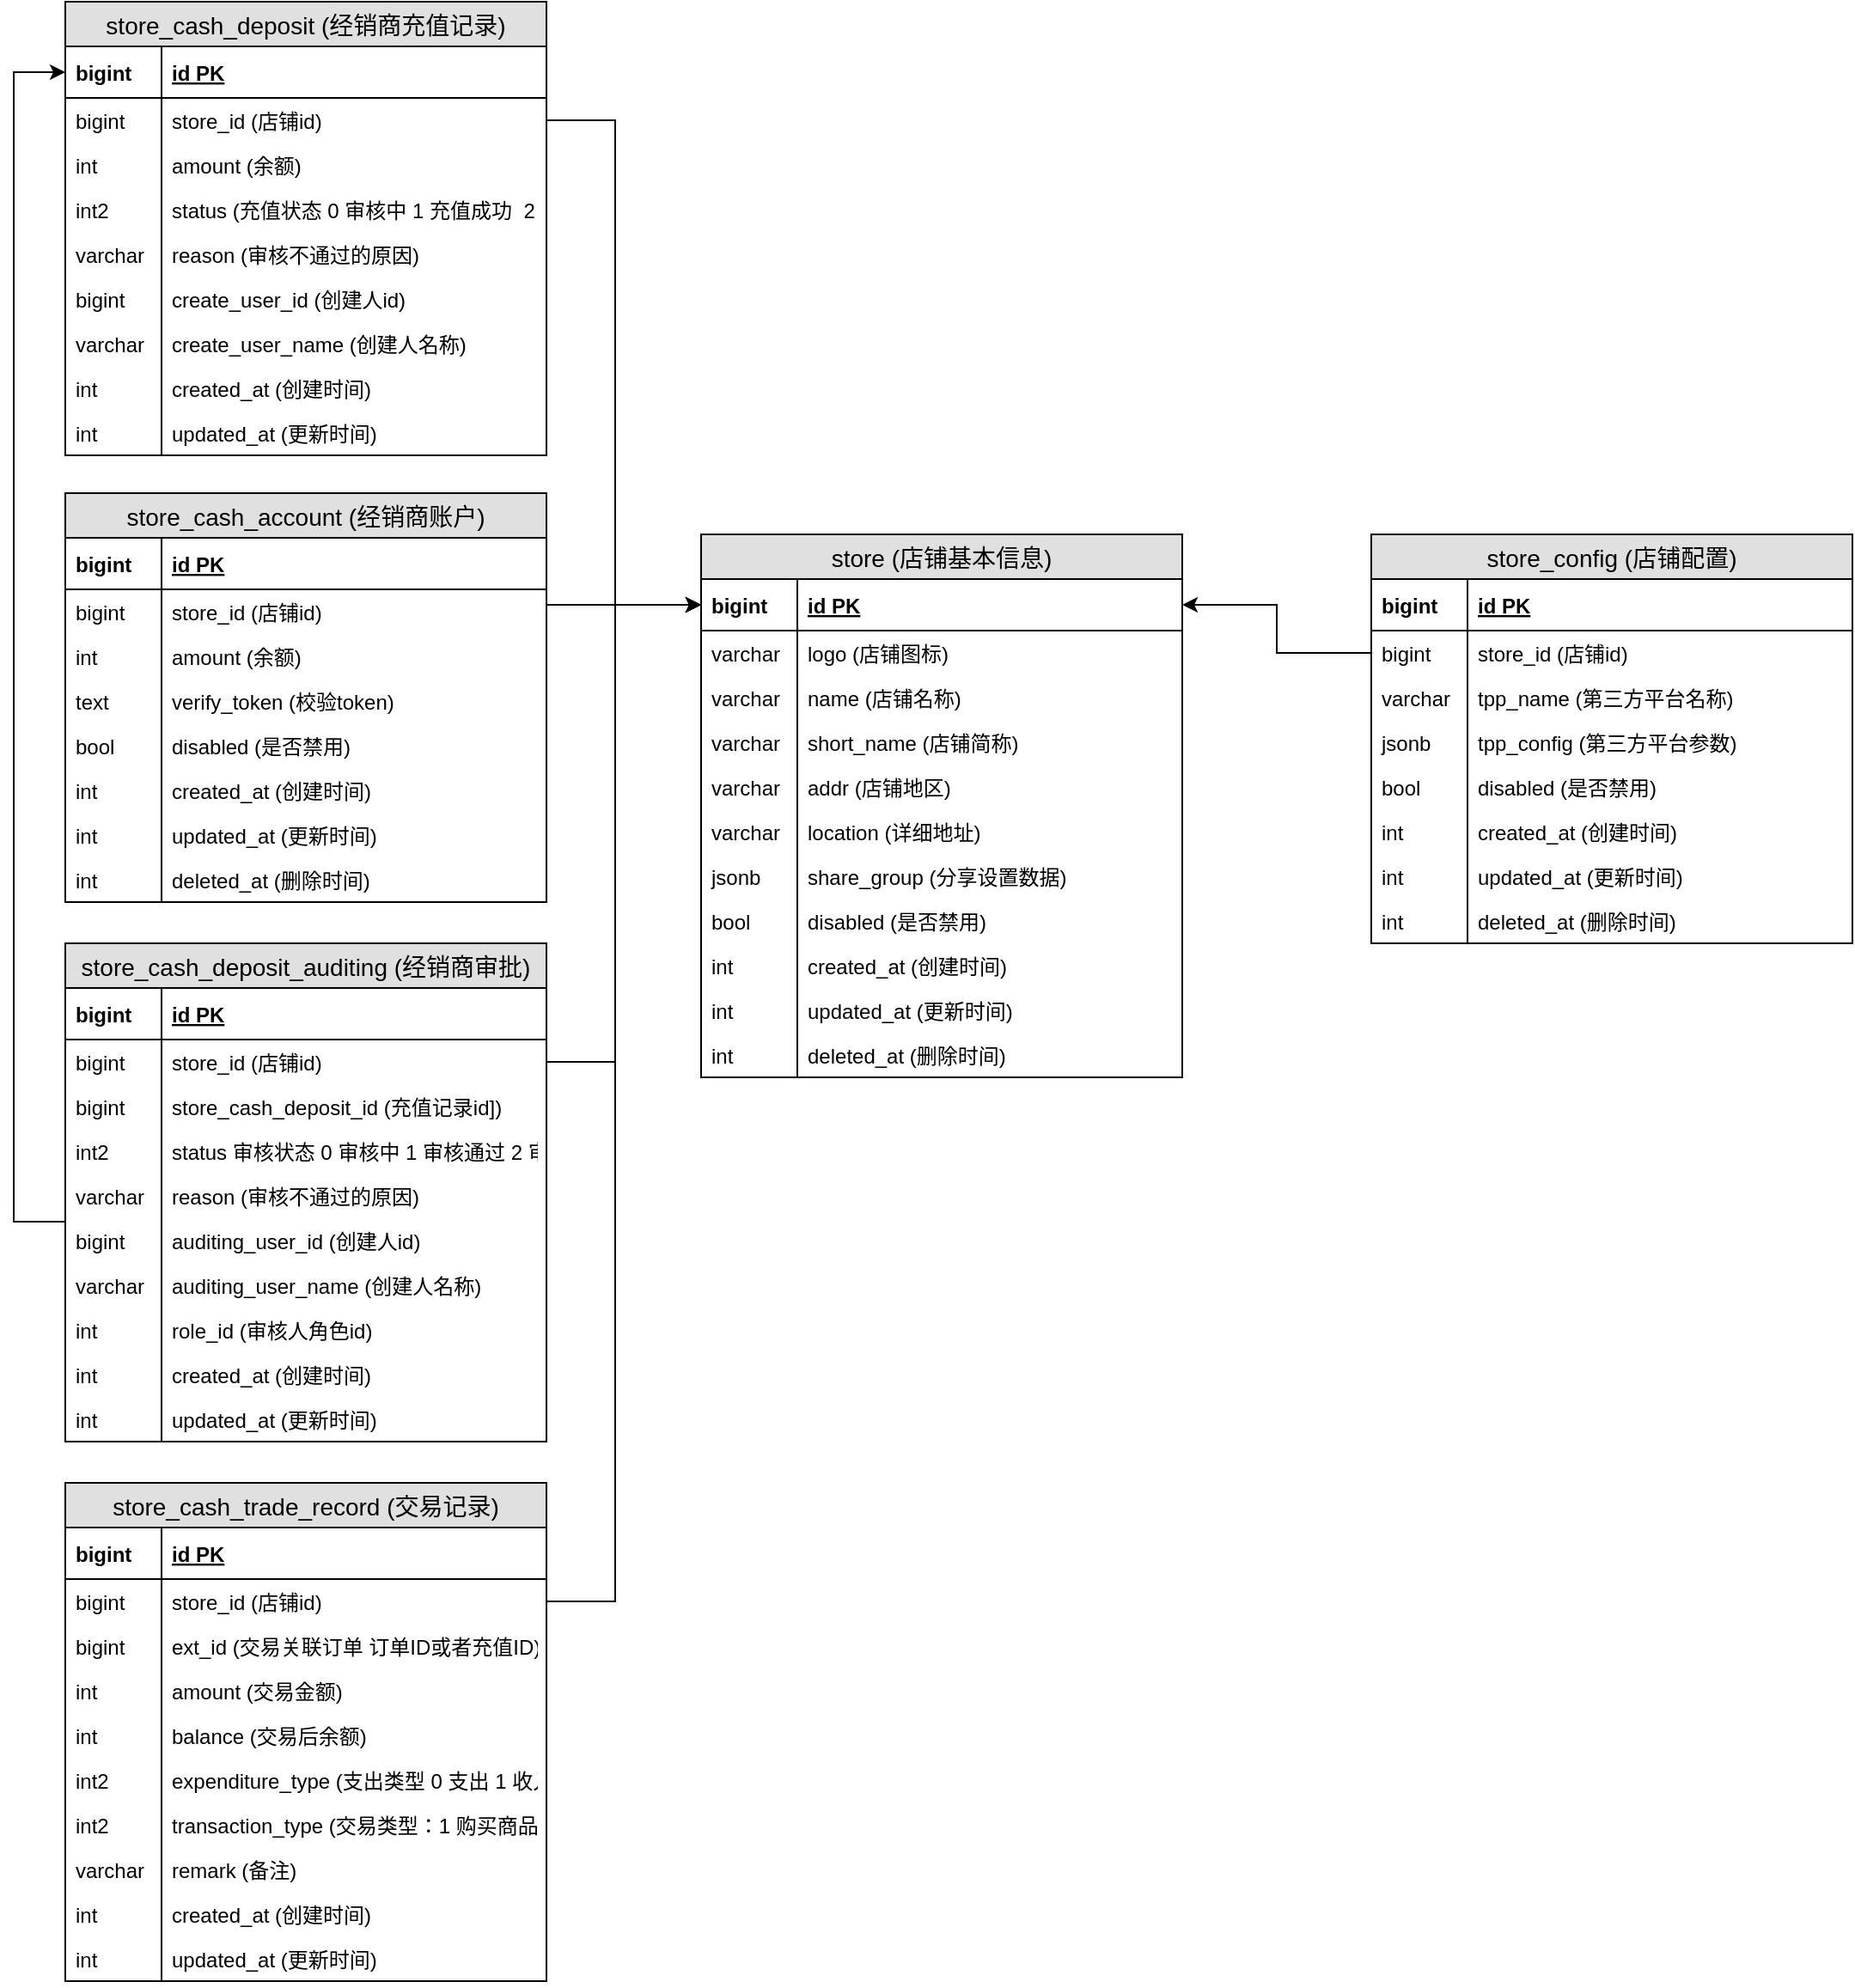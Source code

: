 <mxfile version="10.8.9" type="github"><diagram name="Page-1" id="2ca16b54-16f6-2749-3443-fa8db7711227"><mxGraphModel dx="1398" dy="796" grid="1" gridSize="10" guides="1" tooltips="1" connect="1" arrows="1" fold="1" page="1" pageScale="1" pageWidth="1100" pageHeight="850" background="#ffffff" math="0" shadow="0"><root><mxCell id="0"/><mxCell id="1" parent="0"/><mxCell id="XyG3vwKVbf9GyiyWoYJE-1" value="store (店铺基本信息)" style="swimlane;fontStyle=0;childLayout=stackLayout;horizontal=1;startSize=26;fillColor=#e0e0e0;horizontalStack=0;resizeParent=1;resizeParentMax=0;resizeLast=0;collapsible=1;marginBottom=0;swimlaneFillColor=#ffffff;align=center;fontSize=14;" parent="1" vertex="1"><mxGeometry x="410" y="400" width="280" height="316" as="geometry"/></mxCell><mxCell id="XyG3vwKVbf9GyiyWoYJE-4" value="id PK" style="shape=partialRectangle;top=0;left=0;right=0;bottom=1;align=left;verticalAlign=middle;fillColor=none;spacingLeft=60;spacingRight=4;overflow=hidden;rotatable=0;points=[[0,0.5],[1,0.5]];portConstraint=eastwest;dropTarget=0;fontStyle=5;fontSize=12;" parent="XyG3vwKVbf9GyiyWoYJE-1" vertex="1"><mxGeometry y="26" width="280" height="30" as="geometry"/></mxCell><mxCell id="XyG3vwKVbf9GyiyWoYJE-5" value="bigint" style="shape=partialRectangle;fontStyle=1;top=0;left=0;bottom=0;fillColor=none;align=left;verticalAlign=middle;spacingLeft=4;spacingRight=4;overflow=hidden;rotatable=0;points=[];portConstraint=eastwest;part=1;fontSize=12;" parent="XyG3vwKVbf9GyiyWoYJE-4" vertex="1" connectable="0"><mxGeometry width="56" height="30" as="geometry"/></mxCell><mxCell id="XyG3vwKVbf9GyiyWoYJE-6" value="logo (店铺图标)" style="shape=partialRectangle;top=0;left=0;right=0;bottom=0;align=left;verticalAlign=top;fillColor=none;spacingLeft=60;spacingRight=4;overflow=hidden;rotatable=0;points=[[0,0.5],[1,0.5]];portConstraint=eastwest;dropTarget=0;fontSize=12;" parent="XyG3vwKVbf9GyiyWoYJE-1" vertex="1"><mxGeometry y="56" width="280" height="26" as="geometry"/></mxCell><mxCell id="XyG3vwKVbf9GyiyWoYJE-7" value="varchar" style="shape=partialRectangle;top=0;left=0;bottom=0;fillColor=none;align=left;verticalAlign=top;spacingLeft=4;spacingRight=4;overflow=hidden;rotatable=0;points=[];portConstraint=eastwest;part=1;fontSize=12;" parent="XyG3vwKVbf9GyiyWoYJE-6" vertex="1" connectable="0"><mxGeometry width="56" height="26" as="geometry"/></mxCell><mxCell id="XyG3vwKVbf9GyiyWoYJE-8" value="name (店铺名称)" style="shape=partialRectangle;top=0;left=0;right=0;bottom=0;align=left;verticalAlign=top;fillColor=none;spacingLeft=60;spacingRight=4;overflow=hidden;rotatable=0;points=[[0,0.5],[1,0.5]];portConstraint=eastwest;dropTarget=0;fontSize=12;" parent="XyG3vwKVbf9GyiyWoYJE-1" vertex="1"><mxGeometry y="82" width="280" height="26" as="geometry"/></mxCell><mxCell id="XyG3vwKVbf9GyiyWoYJE-9" value="varchar" style="shape=partialRectangle;top=0;left=0;bottom=0;fillColor=none;align=left;verticalAlign=top;spacingLeft=4;spacingRight=4;overflow=hidden;rotatable=0;points=[];portConstraint=eastwest;part=1;fontSize=12;" parent="XyG3vwKVbf9GyiyWoYJE-8" vertex="1" connectable="0"><mxGeometry width="56" height="26" as="geometry"/></mxCell><mxCell id="XyG3vwKVbf9GyiyWoYJE-20" value="short_name (店铺简称)" style="shape=partialRectangle;top=0;left=0;right=0;bottom=0;align=left;verticalAlign=top;fillColor=none;spacingLeft=60;spacingRight=4;overflow=hidden;rotatable=0;points=[[0,0.5],[1,0.5]];portConstraint=eastwest;dropTarget=0;fontSize=12;" parent="XyG3vwKVbf9GyiyWoYJE-1" vertex="1"><mxGeometry y="108" width="280" height="26" as="geometry"/></mxCell><mxCell id="XyG3vwKVbf9GyiyWoYJE-21" value="varchar" style="shape=partialRectangle;top=0;left=0;bottom=0;fillColor=none;align=left;verticalAlign=top;spacingLeft=4;spacingRight=4;overflow=hidden;rotatable=0;points=[];portConstraint=eastwest;part=1;fontSize=12;" parent="XyG3vwKVbf9GyiyWoYJE-20" vertex="1" connectable="0"><mxGeometry width="56" height="26" as="geometry"/></mxCell><mxCell id="XyG3vwKVbf9GyiyWoYJE-62" value="addr (店铺地区)" style="shape=partialRectangle;top=0;left=0;right=0;bottom=0;align=left;verticalAlign=top;fillColor=none;spacingLeft=60;spacingRight=4;overflow=hidden;rotatable=0;points=[[0,0.5],[1,0.5]];portConstraint=eastwest;dropTarget=0;fontSize=12;" parent="XyG3vwKVbf9GyiyWoYJE-1" vertex="1"><mxGeometry y="134" width="280" height="26" as="geometry"/></mxCell><mxCell id="XyG3vwKVbf9GyiyWoYJE-63" value="varchar" style="shape=partialRectangle;top=0;left=0;bottom=0;fillColor=none;align=left;verticalAlign=top;spacingLeft=4;spacingRight=4;overflow=hidden;rotatable=0;points=[];portConstraint=eastwest;part=1;fontSize=12;" parent="XyG3vwKVbf9GyiyWoYJE-62" vertex="1" connectable="0"><mxGeometry width="56" height="26" as="geometry"/></mxCell><mxCell id="XyG3vwKVbf9GyiyWoYJE-10" value="location (详细地址)" style="shape=partialRectangle;top=0;left=0;right=0;bottom=0;align=left;verticalAlign=top;fillColor=none;spacingLeft=60;spacingRight=4;overflow=hidden;rotatable=0;points=[[0,0.5],[1,0.5]];portConstraint=eastwest;dropTarget=0;fontSize=12;" parent="XyG3vwKVbf9GyiyWoYJE-1" vertex="1"><mxGeometry y="160" width="280" height="26" as="geometry"/></mxCell><mxCell id="XyG3vwKVbf9GyiyWoYJE-11" value="varchar" style="shape=partialRectangle;top=0;left=0;bottom=0;fillColor=none;align=left;verticalAlign=top;spacingLeft=4;spacingRight=4;overflow=hidden;rotatable=0;points=[];portConstraint=eastwest;part=1;fontSize=12;" parent="XyG3vwKVbf9GyiyWoYJE-10" vertex="1" connectable="0"><mxGeometry width="56" height="26" as="geometry"/></mxCell><mxCell id="XyG3vwKVbf9GyiyWoYJE-31" value="share_group (分享设置数据)" style="shape=partialRectangle;top=0;left=0;right=0;bottom=0;align=left;verticalAlign=top;fillColor=none;spacingLeft=60;spacingRight=4;overflow=hidden;rotatable=0;points=[[0,0.5],[1,0.5]];portConstraint=eastwest;dropTarget=0;fontSize=12;" parent="XyG3vwKVbf9GyiyWoYJE-1" vertex="1"><mxGeometry y="186" width="280" height="26" as="geometry"/></mxCell><mxCell id="XyG3vwKVbf9GyiyWoYJE-32" value="jsonb" style="shape=partialRectangle;top=0;left=0;bottom=0;fillColor=none;align=left;verticalAlign=top;spacingLeft=4;spacingRight=4;overflow=hidden;rotatable=0;points=[];portConstraint=eastwest;part=1;fontSize=12;" parent="XyG3vwKVbf9GyiyWoYJE-31" vertex="1" connectable="0"><mxGeometry width="56" height="26" as="geometry"/></mxCell><mxCell id="XyG3vwKVbf9GyiyWoYJE-53" value="disabled (是否禁用)" style="shape=partialRectangle;top=0;left=0;right=0;bottom=0;align=left;verticalAlign=top;fillColor=none;spacingLeft=60;spacingRight=4;overflow=hidden;rotatable=0;points=[[0,0.5],[1,0.5]];portConstraint=eastwest;dropTarget=0;fontSize=12;" parent="XyG3vwKVbf9GyiyWoYJE-1" vertex="1"><mxGeometry y="212" width="280" height="26" as="geometry"/></mxCell><mxCell id="XyG3vwKVbf9GyiyWoYJE-54" value="bool" style="shape=partialRectangle;top=0;left=0;bottom=0;fillColor=none;align=left;verticalAlign=top;spacingLeft=4;spacingRight=4;overflow=hidden;rotatable=0;points=[];portConstraint=eastwest;part=1;fontSize=12;" parent="XyG3vwKVbf9GyiyWoYJE-53" vertex="1" connectable="0"><mxGeometry width="56" height="26" as="geometry"/></mxCell><mxCell id="XyG3vwKVbf9GyiyWoYJE-12" value="created_at (创建时间)" style="shape=partialRectangle;top=0;left=0;right=0;bottom=0;align=left;verticalAlign=top;fillColor=none;spacingLeft=60;spacingRight=4;overflow=hidden;rotatable=0;points=[[0,0.5],[1,0.5]];portConstraint=eastwest;dropTarget=0;fontSize=12;" parent="XyG3vwKVbf9GyiyWoYJE-1" vertex="1"><mxGeometry y="238" width="280" height="26" as="geometry"/></mxCell><mxCell id="XyG3vwKVbf9GyiyWoYJE-13" value="int" style="shape=partialRectangle;top=0;left=0;bottom=0;fillColor=none;align=left;verticalAlign=top;spacingLeft=4;spacingRight=4;overflow=hidden;rotatable=0;points=[];portConstraint=eastwest;part=1;fontSize=12;" parent="XyG3vwKVbf9GyiyWoYJE-12" vertex="1" connectable="0"><mxGeometry width="56" height="26" as="geometry"/></mxCell><mxCell id="XyG3vwKVbf9GyiyWoYJE-14" value="updated_at (更新时间)" style="shape=partialRectangle;top=0;left=0;right=0;bottom=0;align=left;verticalAlign=top;fillColor=none;spacingLeft=60;spacingRight=4;overflow=hidden;rotatable=0;points=[[0,0.5],[1,0.5]];portConstraint=eastwest;dropTarget=0;fontSize=12;" parent="XyG3vwKVbf9GyiyWoYJE-1" vertex="1"><mxGeometry y="264" width="280" height="26" as="geometry"/></mxCell><mxCell id="XyG3vwKVbf9GyiyWoYJE-15" value="int" style="shape=partialRectangle;top=0;left=0;bottom=0;fillColor=none;align=left;verticalAlign=top;spacingLeft=4;spacingRight=4;overflow=hidden;rotatable=0;points=[];portConstraint=eastwest;part=1;fontSize=12;" parent="XyG3vwKVbf9GyiyWoYJE-14" vertex="1" connectable="0"><mxGeometry width="56" height="26" as="geometry"/></mxCell><mxCell id="XyG3vwKVbf9GyiyWoYJE-16" value="deleted_at (删除时间)" style="shape=partialRectangle;top=0;left=0;right=0;bottom=0;align=left;verticalAlign=top;fillColor=none;spacingLeft=60;spacingRight=4;overflow=hidden;rotatable=0;points=[[0,0.5],[1,0.5]];portConstraint=eastwest;dropTarget=0;fontSize=12;" parent="XyG3vwKVbf9GyiyWoYJE-1" vertex="1"><mxGeometry y="290" width="280" height="26" as="geometry"/></mxCell><mxCell id="XyG3vwKVbf9GyiyWoYJE-17" value="int" style="shape=partialRectangle;top=0;left=0;bottom=0;fillColor=none;align=left;verticalAlign=top;spacingLeft=4;spacingRight=4;overflow=hidden;rotatable=0;points=[];portConstraint=eastwest;part=1;fontSize=12;" parent="XyG3vwKVbf9GyiyWoYJE-16" vertex="1" connectable="0"><mxGeometry width="56" height="26" as="geometry"/></mxCell><mxCell id="XyG3vwKVbf9GyiyWoYJE-36" value="store_config (店铺配置)" style="swimlane;fontStyle=0;childLayout=stackLayout;horizontal=1;startSize=26;fillColor=#e0e0e0;horizontalStack=0;resizeParent=1;resizeParentMax=0;resizeLast=0;collapsible=1;marginBottom=0;swimlaneFillColor=#ffffff;align=center;fontSize=14;" parent="1" vertex="1"><mxGeometry x="800" y="400" width="280" height="238" as="geometry"/></mxCell><mxCell id="XyG3vwKVbf9GyiyWoYJE-43" value="id PK" style="shape=partialRectangle;top=0;left=0;right=0;bottom=1;align=left;verticalAlign=middle;fillColor=none;spacingLeft=60;spacingRight=4;overflow=hidden;rotatable=0;points=[[0,0.5],[1,0.5]];portConstraint=eastwest;dropTarget=0;fontStyle=5;fontSize=12;" parent="XyG3vwKVbf9GyiyWoYJE-36" vertex="1"><mxGeometry y="26" width="280" height="30" as="geometry"/></mxCell><mxCell id="XyG3vwKVbf9GyiyWoYJE-44" value="bigint" style="shape=partialRectangle;fontStyle=1;top=0;left=0;bottom=0;fillColor=none;align=left;verticalAlign=middle;spacingLeft=4;spacingRight=4;overflow=hidden;rotatable=0;points=[];portConstraint=eastwest;part=1;fontSize=12;" parent="XyG3vwKVbf9GyiyWoYJE-43" vertex="1" connectable="0"><mxGeometry width="56" height="30" as="geometry"/></mxCell><mxCell id="XyG3vwKVbf9GyiyWoYJE-49" value="store_id (店铺id)" style="shape=partialRectangle;top=0;left=0;right=0;bottom=0;align=left;verticalAlign=top;fillColor=none;spacingLeft=60;spacingRight=4;overflow=hidden;rotatable=0;points=[[0,0.5],[1,0.5]];portConstraint=eastwest;dropTarget=0;fontSize=12;" parent="XyG3vwKVbf9GyiyWoYJE-36" vertex="1"><mxGeometry y="56" width="280" height="26" as="geometry"/></mxCell><mxCell id="XyG3vwKVbf9GyiyWoYJE-50" value="bigint" style="shape=partialRectangle;top=0;left=0;bottom=0;fillColor=none;align=left;verticalAlign=top;spacingLeft=4;spacingRight=4;overflow=hidden;rotatable=0;points=[];portConstraint=eastwest;part=1;fontSize=12;" parent="XyG3vwKVbf9GyiyWoYJE-49" vertex="1" connectable="0"><mxGeometry width="56" height="26" as="geometry"/></mxCell><mxCell id="XyG3vwKVbf9GyiyWoYJE-51" value="tpp_name (第三方平台名称)" style="shape=partialRectangle;top=0;left=0;right=0;bottom=0;align=left;verticalAlign=top;fillColor=none;spacingLeft=60;spacingRight=4;overflow=hidden;rotatable=0;points=[[0,0.5],[1,0.5]];portConstraint=eastwest;dropTarget=0;fontSize=12;" parent="XyG3vwKVbf9GyiyWoYJE-36" vertex="1"><mxGeometry y="82" width="280" height="26" as="geometry"/></mxCell><mxCell id="XyG3vwKVbf9GyiyWoYJE-52" value="varchar" style="shape=partialRectangle;top=0;left=0;bottom=0;fillColor=none;align=left;verticalAlign=top;spacingLeft=4;spacingRight=4;overflow=hidden;rotatable=0;points=[];portConstraint=eastwest;part=1;fontSize=12;" parent="XyG3vwKVbf9GyiyWoYJE-51" vertex="1" connectable="0"><mxGeometry width="56" height="26" as="geometry"/></mxCell><mxCell id="XyG3vwKVbf9GyiyWoYJE-45" value="tpp_config (第三方平台参数)" style="shape=partialRectangle;top=0;left=0;right=0;bottom=0;align=left;verticalAlign=top;fillColor=none;spacingLeft=60;spacingRight=4;overflow=hidden;rotatable=0;points=[[0,0.5],[1,0.5]];portConstraint=eastwest;dropTarget=0;fontSize=12;" parent="XyG3vwKVbf9GyiyWoYJE-36" vertex="1"><mxGeometry y="108" width="280" height="26" as="geometry"/></mxCell><mxCell id="XyG3vwKVbf9GyiyWoYJE-46" value="jsonb" style="shape=partialRectangle;top=0;left=0;bottom=0;fillColor=none;align=left;verticalAlign=top;spacingLeft=4;spacingRight=4;overflow=hidden;rotatable=0;points=[];portConstraint=eastwest;part=1;fontSize=12;" parent="XyG3vwKVbf9GyiyWoYJE-45" vertex="1" connectable="0"><mxGeometry width="56" height="26" as="geometry"/></mxCell><mxCell id="XyG3vwKVbf9GyiyWoYJE-18" value="disabled (是否禁用)" style="shape=partialRectangle;top=0;left=0;right=0;bottom=0;align=left;verticalAlign=top;fillColor=none;spacingLeft=60;spacingRight=4;overflow=hidden;rotatable=0;points=[[0,0.5],[1,0.5]];portConstraint=eastwest;dropTarget=0;fontSize=12;" parent="XyG3vwKVbf9GyiyWoYJE-36" vertex="1"><mxGeometry y="134" width="280" height="26" as="geometry"/></mxCell><mxCell id="XyG3vwKVbf9GyiyWoYJE-19" value="bool" style="shape=partialRectangle;top=0;left=0;bottom=0;fillColor=none;align=left;verticalAlign=top;spacingLeft=4;spacingRight=4;overflow=hidden;rotatable=0;points=[];portConstraint=eastwest;part=1;fontSize=12;" parent="XyG3vwKVbf9GyiyWoYJE-18" vertex="1" connectable="0"><mxGeometry width="56" height="26" as="geometry"/></mxCell><mxCell id="XyG3vwKVbf9GyiyWoYJE-57" value="created_at (创建时间)" style="shape=partialRectangle;top=0;left=0;right=0;bottom=0;align=left;verticalAlign=top;fillColor=none;spacingLeft=60;spacingRight=4;overflow=hidden;rotatable=0;points=[[0,0.5],[1,0.5]];portConstraint=eastwest;dropTarget=0;fontSize=12;" parent="XyG3vwKVbf9GyiyWoYJE-36" vertex="1"><mxGeometry y="160" width="280" height="26" as="geometry"/></mxCell><mxCell id="XyG3vwKVbf9GyiyWoYJE-58" value="int" style="shape=partialRectangle;top=0;left=0;bottom=0;fillColor=none;align=left;verticalAlign=top;spacingLeft=4;spacingRight=4;overflow=hidden;rotatable=0;points=[];portConstraint=eastwest;part=1;fontSize=12;" parent="XyG3vwKVbf9GyiyWoYJE-57" vertex="1" connectable="0"><mxGeometry width="56" height="26" as="geometry"/></mxCell><mxCell id="XyG3vwKVbf9GyiyWoYJE-55" value="updated_at (更新时间)" style="shape=partialRectangle;top=0;left=0;right=0;bottom=0;align=left;verticalAlign=top;fillColor=none;spacingLeft=60;spacingRight=4;overflow=hidden;rotatable=0;points=[[0,0.5],[1,0.5]];portConstraint=eastwest;dropTarget=0;fontSize=12;" parent="XyG3vwKVbf9GyiyWoYJE-36" vertex="1"><mxGeometry y="186" width="280" height="26" as="geometry"/></mxCell><mxCell id="XyG3vwKVbf9GyiyWoYJE-56" value="int" style="shape=partialRectangle;top=0;left=0;bottom=0;fillColor=none;align=left;verticalAlign=top;spacingLeft=4;spacingRight=4;overflow=hidden;rotatable=0;points=[];portConstraint=eastwest;part=1;fontSize=12;" parent="XyG3vwKVbf9GyiyWoYJE-55" vertex="1" connectable="0"><mxGeometry width="56" height="26" as="geometry"/></mxCell><mxCell id="XyG3vwKVbf9GyiyWoYJE-59" value="deleted_at (删除时间)" style="shape=partialRectangle;top=0;left=0;right=0;bottom=0;align=left;verticalAlign=top;fillColor=none;spacingLeft=60;spacingRight=4;overflow=hidden;rotatable=0;points=[[0,0.5],[1,0.5]];portConstraint=eastwest;dropTarget=0;fontSize=12;" parent="XyG3vwKVbf9GyiyWoYJE-36" vertex="1"><mxGeometry y="212" width="280" height="26" as="geometry"/></mxCell><mxCell id="XyG3vwKVbf9GyiyWoYJE-60" value="int" style="shape=partialRectangle;top=0;left=0;bottom=0;fillColor=none;align=left;verticalAlign=top;spacingLeft=4;spacingRight=4;overflow=hidden;rotatable=0;points=[];portConstraint=eastwest;part=1;fontSize=12;" parent="XyG3vwKVbf9GyiyWoYJE-59" vertex="1" connectable="0"><mxGeometry width="56" height="26" as="geometry"/></mxCell><mxCell id="XyG3vwKVbf9GyiyWoYJE-61" style="edgeStyle=orthogonalEdgeStyle;rounded=0;orthogonalLoop=1;jettySize=auto;html=1;exitX=0;exitY=0.5;exitDx=0;exitDy=0;entryX=1;entryY=0.5;entryDx=0;entryDy=0;" parent="1" source="XyG3vwKVbf9GyiyWoYJE-49" target="XyG3vwKVbf9GyiyWoYJE-4" edge="1"><mxGeometry relative="1" as="geometry"/></mxCell><mxCell id="2lxJD0YGQxeFPxPatFwA-1" value="store_cash_account (经销商账户)" style="swimlane;fontStyle=0;childLayout=stackLayout;horizontal=1;startSize=26;fillColor=#e0e0e0;horizontalStack=0;resizeParent=1;resizeParentMax=0;resizeLast=0;collapsible=1;marginBottom=0;swimlaneFillColor=#ffffff;align=center;fontSize=14;" vertex="1" parent="1"><mxGeometry x="40" y="376" width="280" height="238" as="geometry"/></mxCell><mxCell id="2lxJD0YGQxeFPxPatFwA-4" value="id PK" style="shape=partialRectangle;top=0;left=0;right=0;bottom=1;align=left;verticalAlign=middle;fillColor=none;spacingLeft=60;spacingRight=4;overflow=hidden;rotatable=0;points=[[0,0.5],[1,0.5]];portConstraint=eastwest;dropTarget=0;fontStyle=5;fontSize=12;" vertex="1" parent="2lxJD0YGQxeFPxPatFwA-1"><mxGeometry y="26" width="280" height="30" as="geometry"/></mxCell><mxCell id="2lxJD0YGQxeFPxPatFwA-5" value="bigint" style="shape=partialRectangle;fontStyle=1;top=0;left=0;bottom=0;fillColor=none;align=left;verticalAlign=middle;spacingLeft=4;spacingRight=4;overflow=hidden;rotatable=0;points=[];portConstraint=eastwest;part=1;fontSize=12;" vertex="1" connectable="0" parent="2lxJD0YGQxeFPxPatFwA-4"><mxGeometry width="56" height="30" as="geometry"/></mxCell><mxCell id="2lxJD0YGQxeFPxPatFwA-6" value="store_id (店铺id)" style="shape=partialRectangle;top=0;left=0;right=0;bottom=0;align=left;verticalAlign=top;fillColor=none;spacingLeft=60;spacingRight=4;overflow=hidden;rotatable=0;points=[[0,0.5],[1,0.5]];portConstraint=eastwest;dropTarget=0;fontSize=12;" vertex="1" parent="2lxJD0YGQxeFPxPatFwA-1"><mxGeometry y="56" width="280" height="26" as="geometry"/></mxCell><mxCell id="2lxJD0YGQxeFPxPatFwA-7" value="bigint" style="shape=partialRectangle;top=0;left=0;bottom=0;fillColor=none;align=left;verticalAlign=top;spacingLeft=4;spacingRight=4;overflow=hidden;rotatable=0;points=[];portConstraint=eastwest;part=1;fontSize=12;" vertex="1" connectable="0" parent="2lxJD0YGQxeFPxPatFwA-6"><mxGeometry width="56" height="26" as="geometry"/></mxCell><mxCell id="2lxJD0YGQxeFPxPatFwA-40" value="amount (余额)" style="shape=partialRectangle;top=0;left=0;right=0;bottom=0;align=left;verticalAlign=top;fillColor=none;spacingLeft=60;spacingRight=4;overflow=hidden;rotatable=0;points=[[0,0.5],[1,0.5]];portConstraint=eastwest;dropTarget=0;fontSize=12;" vertex="1" parent="2lxJD0YGQxeFPxPatFwA-1"><mxGeometry y="82" width="280" height="26" as="geometry"/></mxCell><mxCell id="2lxJD0YGQxeFPxPatFwA-41" value="int" style="shape=partialRectangle;top=0;left=0;bottom=0;fillColor=none;align=left;verticalAlign=top;spacingLeft=4;spacingRight=4;overflow=hidden;rotatable=0;points=[];portConstraint=eastwest;part=1;fontSize=12;" vertex="1" connectable="0" parent="2lxJD0YGQxeFPxPatFwA-40"><mxGeometry width="56" height="26" as="geometry"/></mxCell><mxCell id="2lxJD0YGQxeFPxPatFwA-44" value="verify_token (校验token)" style="shape=partialRectangle;top=0;left=0;right=0;bottom=0;align=left;verticalAlign=top;fillColor=none;spacingLeft=60;spacingRight=4;overflow=hidden;rotatable=0;points=[[0,0.5],[1,0.5]];portConstraint=eastwest;dropTarget=0;fontSize=12;" vertex="1" parent="2lxJD0YGQxeFPxPatFwA-1"><mxGeometry y="108" width="280" height="26" as="geometry"/></mxCell><mxCell id="2lxJD0YGQxeFPxPatFwA-45" value="text" style="shape=partialRectangle;top=0;left=0;bottom=0;fillColor=none;align=left;verticalAlign=top;spacingLeft=4;spacingRight=4;overflow=hidden;rotatable=0;points=[];portConstraint=eastwest;part=1;fontSize=12;" vertex="1" connectable="0" parent="2lxJD0YGQxeFPxPatFwA-44"><mxGeometry width="56" height="26" as="geometry"/></mxCell><mxCell id="2lxJD0YGQxeFPxPatFwA-16" value="disabled (是否禁用)" style="shape=partialRectangle;top=0;left=0;right=0;bottom=0;align=left;verticalAlign=top;fillColor=none;spacingLeft=60;spacingRight=4;overflow=hidden;rotatable=0;points=[[0,0.5],[1,0.5]];portConstraint=eastwest;dropTarget=0;fontSize=12;" vertex="1" parent="2lxJD0YGQxeFPxPatFwA-1"><mxGeometry y="134" width="280" height="26" as="geometry"/></mxCell><mxCell id="2lxJD0YGQxeFPxPatFwA-17" value="bool" style="shape=partialRectangle;top=0;left=0;bottom=0;fillColor=none;align=left;verticalAlign=top;spacingLeft=4;spacingRight=4;overflow=hidden;rotatable=0;points=[];portConstraint=eastwest;part=1;fontSize=12;" vertex="1" connectable="0" parent="2lxJD0YGQxeFPxPatFwA-16"><mxGeometry width="56" height="26" as="geometry"/></mxCell><mxCell id="2lxJD0YGQxeFPxPatFwA-20" value="created_at (创建时间)" style="shape=partialRectangle;top=0;left=0;right=0;bottom=0;align=left;verticalAlign=top;fillColor=none;spacingLeft=60;spacingRight=4;overflow=hidden;rotatable=0;points=[[0,0.5],[1,0.5]];portConstraint=eastwest;dropTarget=0;fontSize=12;" vertex="1" parent="2lxJD0YGQxeFPxPatFwA-1"><mxGeometry y="160" width="280" height="26" as="geometry"/></mxCell><mxCell id="2lxJD0YGQxeFPxPatFwA-21" value="int" style="shape=partialRectangle;top=0;left=0;bottom=0;fillColor=none;align=left;verticalAlign=top;spacingLeft=4;spacingRight=4;overflow=hidden;rotatable=0;points=[];portConstraint=eastwest;part=1;fontSize=12;" vertex="1" connectable="0" parent="2lxJD0YGQxeFPxPatFwA-20"><mxGeometry width="56" height="26" as="geometry"/></mxCell><mxCell id="2lxJD0YGQxeFPxPatFwA-24" value="updated_at (更新时间)" style="shape=partialRectangle;top=0;left=0;right=0;bottom=0;align=left;verticalAlign=top;fillColor=none;spacingLeft=60;spacingRight=4;overflow=hidden;rotatable=0;points=[[0,0.5],[1,0.5]];portConstraint=eastwest;dropTarget=0;fontSize=12;" vertex="1" parent="2lxJD0YGQxeFPxPatFwA-1"><mxGeometry y="186" width="280" height="26" as="geometry"/></mxCell><mxCell id="2lxJD0YGQxeFPxPatFwA-25" value="int" style="shape=partialRectangle;top=0;left=0;bottom=0;fillColor=none;align=left;verticalAlign=top;spacingLeft=4;spacingRight=4;overflow=hidden;rotatable=0;points=[];portConstraint=eastwest;part=1;fontSize=12;" vertex="1" connectable="0" parent="2lxJD0YGQxeFPxPatFwA-24"><mxGeometry width="56" height="26" as="geometry"/></mxCell><mxCell id="2lxJD0YGQxeFPxPatFwA-18" value="deleted_at (删除时间)" style="shape=partialRectangle;top=0;left=0;right=0;bottom=0;align=left;verticalAlign=top;fillColor=none;spacingLeft=60;spacingRight=4;overflow=hidden;rotatable=0;points=[[0,0.5],[1,0.5]];portConstraint=eastwest;dropTarget=0;fontSize=12;" vertex="1" parent="2lxJD0YGQxeFPxPatFwA-1"><mxGeometry y="212" width="280" height="26" as="geometry"/></mxCell><mxCell id="2lxJD0YGQxeFPxPatFwA-19" value="int" style="shape=partialRectangle;top=0;left=0;bottom=0;fillColor=none;align=left;verticalAlign=top;spacingLeft=4;spacingRight=4;overflow=hidden;rotatable=0;points=[];portConstraint=eastwest;part=1;fontSize=12;" vertex="1" connectable="0" parent="2lxJD0YGQxeFPxPatFwA-18"><mxGeometry width="56" height="26" as="geometry"/></mxCell><mxCell id="2lxJD0YGQxeFPxPatFwA-39" style="edgeStyle=orthogonalEdgeStyle;rounded=0;orthogonalLoop=1;jettySize=auto;html=1;exitX=1;exitY=0.5;exitDx=0;exitDy=0;entryX=0;entryY=0.5;entryDx=0;entryDy=0;" edge="1" parent="1" source="2lxJD0YGQxeFPxPatFwA-6" target="XyG3vwKVbf9GyiyWoYJE-4"><mxGeometry relative="1" as="geometry"><Array as="points"><mxPoint x="320" y="441"/></Array></mxGeometry></mxCell><mxCell id="2lxJD0YGQxeFPxPatFwA-48" value="store_cash_deposit (经销商充值记录)" style="swimlane;fontStyle=0;childLayout=stackLayout;horizontal=1;startSize=26;fillColor=#e0e0e0;horizontalStack=0;resizeParent=1;resizeParentMax=0;resizeLast=0;collapsible=1;marginBottom=0;swimlaneFillColor=#ffffff;align=center;fontSize=14;" vertex="1" parent="1"><mxGeometry x="40" y="90" width="280" height="264" as="geometry"/></mxCell><mxCell id="2lxJD0YGQxeFPxPatFwA-49" value="id PK" style="shape=partialRectangle;top=0;left=0;right=0;bottom=1;align=left;verticalAlign=middle;fillColor=none;spacingLeft=60;spacingRight=4;overflow=hidden;rotatable=0;points=[[0,0.5],[1,0.5]];portConstraint=eastwest;dropTarget=0;fontStyle=5;fontSize=12;" vertex="1" parent="2lxJD0YGQxeFPxPatFwA-48"><mxGeometry y="26" width="280" height="30" as="geometry"/></mxCell><mxCell id="2lxJD0YGQxeFPxPatFwA-50" value="bigint" style="shape=partialRectangle;fontStyle=1;top=0;left=0;bottom=0;fillColor=none;align=left;verticalAlign=middle;spacingLeft=4;spacingRight=4;overflow=hidden;rotatable=0;points=[];portConstraint=eastwest;part=1;fontSize=12;" vertex="1" connectable="0" parent="2lxJD0YGQxeFPxPatFwA-49"><mxGeometry width="56" height="30" as="geometry"/></mxCell><mxCell id="2lxJD0YGQxeFPxPatFwA-70" value="store_id (店铺id)" style="shape=partialRectangle;top=0;left=0;right=0;bottom=0;align=left;verticalAlign=top;fillColor=none;spacingLeft=60;spacingRight=4;overflow=hidden;rotatable=0;points=[[0,0.5],[1,0.5]];portConstraint=eastwest;dropTarget=0;fontSize=12;" vertex="1" parent="2lxJD0YGQxeFPxPatFwA-48"><mxGeometry y="56" width="280" height="26" as="geometry"/></mxCell><mxCell id="2lxJD0YGQxeFPxPatFwA-71" value="bigint" style="shape=partialRectangle;top=0;left=0;bottom=0;fillColor=none;align=left;verticalAlign=top;spacingLeft=4;spacingRight=4;overflow=hidden;rotatable=0;points=[];portConstraint=eastwest;part=1;fontSize=12;" vertex="1" connectable="0" parent="2lxJD0YGQxeFPxPatFwA-70"><mxGeometry width="56" height="26" as="geometry"/></mxCell><mxCell id="2lxJD0YGQxeFPxPatFwA-68" value="amount (余额)" style="shape=partialRectangle;top=0;left=0;right=0;bottom=0;align=left;verticalAlign=top;fillColor=none;spacingLeft=60;spacingRight=4;overflow=hidden;rotatable=0;points=[[0,0.5],[1,0.5]];portConstraint=eastwest;dropTarget=0;fontSize=12;" vertex="1" parent="2lxJD0YGQxeFPxPatFwA-48"><mxGeometry y="82" width="280" height="26" as="geometry"/></mxCell><mxCell id="2lxJD0YGQxeFPxPatFwA-69" value="int" style="shape=partialRectangle;top=0;left=0;bottom=0;fillColor=none;align=left;verticalAlign=top;spacingLeft=4;spacingRight=4;overflow=hidden;rotatable=0;points=[];portConstraint=eastwest;part=1;fontSize=12;" vertex="1" connectable="0" parent="2lxJD0YGQxeFPxPatFwA-68"><mxGeometry width="56" height="26" as="geometry"/></mxCell><mxCell id="2lxJD0YGQxeFPxPatFwA-72" value="status (充值状态 0 审核中 1 充值成功  2 审核不通过，失败)" style="shape=partialRectangle;top=0;left=0;right=0;bottom=0;align=left;verticalAlign=top;fillColor=none;spacingLeft=60;spacingRight=4;overflow=hidden;rotatable=0;points=[[0,0.5],[1,0.5]];portConstraint=eastwest;dropTarget=0;fontSize=12;" vertex="1" parent="2lxJD0YGQxeFPxPatFwA-48"><mxGeometry y="108" width="280" height="26" as="geometry"/></mxCell><mxCell id="2lxJD0YGQxeFPxPatFwA-73" value="int2" style="shape=partialRectangle;top=0;left=0;bottom=0;fillColor=none;align=left;verticalAlign=top;spacingLeft=4;spacingRight=4;overflow=hidden;rotatable=0;points=[];portConstraint=eastwest;part=1;fontSize=12;" vertex="1" connectable="0" parent="2lxJD0YGQxeFPxPatFwA-72"><mxGeometry width="56" height="26" as="geometry"/></mxCell><mxCell id="2lxJD0YGQxeFPxPatFwA-65" value="reason (审核不通过的原因)" style="shape=partialRectangle;top=0;left=0;right=0;bottom=0;align=left;verticalAlign=top;fillColor=none;spacingLeft=60;spacingRight=4;overflow=hidden;rotatable=0;points=[[0,0.5],[1,0.5]];portConstraint=eastwest;dropTarget=0;fontSize=12;" vertex="1" parent="2lxJD0YGQxeFPxPatFwA-48"><mxGeometry y="134" width="280" height="26" as="geometry"/></mxCell><mxCell id="2lxJD0YGQxeFPxPatFwA-66" value="varchar" style="shape=partialRectangle;top=0;left=0;bottom=0;fillColor=none;align=left;verticalAlign=top;spacingLeft=4;spacingRight=4;overflow=hidden;rotatable=0;points=[];portConstraint=eastwest;part=1;fontSize=12;" vertex="1" connectable="0" parent="2lxJD0YGQxeFPxPatFwA-65"><mxGeometry width="56" height="26" as="geometry"/></mxCell><mxCell id="2lxJD0YGQxeFPxPatFwA-74" value="create_user_id (创建人id)" style="shape=partialRectangle;top=0;left=0;right=0;bottom=0;align=left;verticalAlign=top;fillColor=none;spacingLeft=60;spacingRight=4;overflow=hidden;rotatable=0;points=[[0,0.5],[1,0.5]];portConstraint=eastwest;dropTarget=0;fontSize=12;" vertex="1" parent="2lxJD0YGQxeFPxPatFwA-48"><mxGeometry y="160" width="280" height="26" as="geometry"/></mxCell><mxCell id="2lxJD0YGQxeFPxPatFwA-75" value="bigint" style="shape=partialRectangle;top=0;left=0;bottom=0;fillColor=none;align=left;verticalAlign=top;spacingLeft=4;spacingRight=4;overflow=hidden;rotatable=0;points=[];portConstraint=eastwest;part=1;fontSize=12;" vertex="1" connectable="0" parent="2lxJD0YGQxeFPxPatFwA-74"><mxGeometry width="56" height="26" as="geometry"/></mxCell><mxCell id="2lxJD0YGQxeFPxPatFwA-76" value="create_user_name (创建人名称)" style="shape=partialRectangle;top=0;left=0;right=0;bottom=0;align=left;verticalAlign=top;fillColor=none;spacingLeft=60;spacingRight=4;overflow=hidden;rotatable=0;points=[[0,0.5],[1,0.5]];portConstraint=eastwest;dropTarget=0;fontSize=12;" vertex="1" parent="2lxJD0YGQxeFPxPatFwA-48"><mxGeometry y="186" width="280" height="26" as="geometry"/></mxCell><mxCell id="2lxJD0YGQxeFPxPatFwA-77" value="varchar" style="shape=partialRectangle;top=0;left=0;bottom=0;fillColor=none;align=left;verticalAlign=top;spacingLeft=4;spacingRight=4;overflow=hidden;rotatable=0;points=[];portConstraint=eastwest;part=1;fontSize=12;" vertex="1" connectable="0" parent="2lxJD0YGQxeFPxPatFwA-76"><mxGeometry width="56" height="26" as="geometry"/></mxCell><mxCell id="2lxJD0YGQxeFPxPatFwA-59" value="created_at (创建时间)" style="shape=partialRectangle;top=0;left=0;right=0;bottom=0;align=left;verticalAlign=top;fillColor=none;spacingLeft=60;spacingRight=4;overflow=hidden;rotatable=0;points=[[0,0.5],[1,0.5]];portConstraint=eastwest;dropTarget=0;fontSize=12;" vertex="1" parent="2lxJD0YGQxeFPxPatFwA-48"><mxGeometry y="212" width="280" height="26" as="geometry"/></mxCell><mxCell id="2lxJD0YGQxeFPxPatFwA-60" value="int" style="shape=partialRectangle;top=0;left=0;bottom=0;fillColor=none;align=left;verticalAlign=top;spacingLeft=4;spacingRight=4;overflow=hidden;rotatable=0;points=[];portConstraint=eastwest;part=1;fontSize=12;" vertex="1" connectable="0" parent="2lxJD0YGQxeFPxPatFwA-59"><mxGeometry width="56" height="26" as="geometry"/></mxCell><mxCell id="2lxJD0YGQxeFPxPatFwA-61" value="updated_at (更新时间)" style="shape=partialRectangle;top=0;left=0;right=0;bottom=0;align=left;verticalAlign=top;fillColor=none;spacingLeft=60;spacingRight=4;overflow=hidden;rotatable=0;points=[[0,0.5],[1,0.5]];portConstraint=eastwest;dropTarget=0;fontSize=12;" vertex="1" parent="2lxJD0YGQxeFPxPatFwA-48"><mxGeometry y="238" width="280" height="26" as="geometry"/></mxCell><mxCell id="2lxJD0YGQxeFPxPatFwA-62" value="int" style="shape=partialRectangle;top=0;left=0;bottom=0;fillColor=none;align=left;verticalAlign=top;spacingLeft=4;spacingRight=4;overflow=hidden;rotatable=0;points=[];portConstraint=eastwest;part=1;fontSize=12;" vertex="1" connectable="0" parent="2lxJD0YGQxeFPxPatFwA-61"><mxGeometry width="56" height="26" as="geometry"/></mxCell><mxCell id="2lxJD0YGQxeFPxPatFwA-78" value="store_cash_deposit_auditing (经销商审批)" style="swimlane;fontStyle=0;childLayout=stackLayout;horizontal=1;startSize=26;fillColor=#e0e0e0;horizontalStack=0;resizeParent=1;resizeParentMax=0;resizeLast=0;collapsible=1;marginBottom=0;swimlaneFillColor=#ffffff;align=center;fontSize=14;" vertex="1" parent="1"><mxGeometry x="40" y="638" width="280" height="290" as="geometry"/></mxCell><mxCell id="2lxJD0YGQxeFPxPatFwA-79" value="id PK" style="shape=partialRectangle;top=0;left=0;right=0;bottom=1;align=left;verticalAlign=middle;fillColor=none;spacingLeft=60;spacingRight=4;overflow=hidden;rotatable=0;points=[[0,0.5],[1,0.5]];portConstraint=eastwest;dropTarget=0;fontStyle=5;fontSize=12;" vertex="1" parent="2lxJD0YGQxeFPxPatFwA-78"><mxGeometry y="26" width="280" height="30" as="geometry"/></mxCell><mxCell id="2lxJD0YGQxeFPxPatFwA-80" value="bigint" style="shape=partialRectangle;fontStyle=1;top=0;left=0;bottom=0;fillColor=none;align=left;verticalAlign=middle;spacingLeft=4;spacingRight=4;overflow=hidden;rotatable=0;points=[];portConstraint=eastwest;part=1;fontSize=12;" vertex="1" connectable="0" parent="2lxJD0YGQxeFPxPatFwA-79"><mxGeometry width="56" height="30" as="geometry"/></mxCell><mxCell id="2lxJD0YGQxeFPxPatFwA-104" value="store_id (店铺id)" style="shape=partialRectangle;top=0;left=0;right=0;bottom=0;align=left;verticalAlign=top;fillColor=none;spacingLeft=60;spacingRight=4;overflow=hidden;rotatable=0;points=[[0,0.5],[1,0.5]];portConstraint=eastwest;dropTarget=0;fontSize=12;" vertex="1" parent="2lxJD0YGQxeFPxPatFwA-78"><mxGeometry y="56" width="280" height="26" as="geometry"/></mxCell><mxCell id="2lxJD0YGQxeFPxPatFwA-105" value="bigint" style="shape=partialRectangle;top=0;left=0;bottom=0;fillColor=none;align=left;verticalAlign=top;spacingLeft=4;spacingRight=4;overflow=hidden;rotatable=0;points=[];portConstraint=eastwest;part=1;fontSize=12;" vertex="1" connectable="0" parent="2lxJD0YGQxeFPxPatFwA-104"><mxGeometry width="56" height="26" as="geometry"/></mxCell><mxCell id="2lxJD0YGQxeFPxPatFwA-91" value="store_cash_deposit_id (充值记录id])" style="shape=partialRectangle;top=0;left=0;right=0;bottom=0;align=left;verticalAlign=top;fillColor=none;spacingLeft=60;spacingRight=4;overflow=hidden;rotatable=0;points=[[0,0.5],[1,0.5]];portConstraint=eastwest;dropTarget=0;fontSize=12;" vertex="1" parent="2lxJD0YGQxeFPxPatFwA-78"><mxGeometry y="82" width="280" height="26" as="geometry"/></mxCell><mxCell id="2lxJD0YGQxeFPxPatFwA-92" value="bigint" style="shape=partialRectangle;top=0;left=0;bottom=0;fillColor=none;align=left;verticalAlign=top;spacingLeft=4;spacingRight=4;overflow=hidden;rotatable=0;points=[];portConstraint=eastwest;part=1;fontSize=12;" vertex="1" connectable="0" parent="2lxJD0YGQxeFPxPatFwA-91"><mxGeometry width="56" height="26" as="geometry"/></mxCell><mxCell id="2lxJD0YGQxeFPxPatFwA-100" value="status 审核状态 0 审核中 1 审核通过 2 审核不通过" style="shape=partialRectangle;top=0;left=0;right=0;bottom=0;align=left;verticalAlign=top;fillColor=none;spacingLeft=60;spacingRight=4;overflow=hidden;rotatable=0;points=[[0,0.5],[1,0.5]];portConstraint=eastwest;dropTarget=0;fontSize=12;" vertex="1" parent="2lxJD0YGQxeFPxPatFwA-78"><mxGeometry y="108" width="280" height="26" as="geometry"/></mxCell><mxCell id="2lxJD0YGQxeFPxPatFwA-101" value="int2" style="shape=partialRectangle;top=0;left=0;bottom=0;fillColor=none;align=left;verticalAlign=top;spacingLeft=4;spacingRight=4;overflow=hidden;rotatable=0;points=[];portConstraint=eastwest;part=1;fontSize=12;" vertex="1" connectable="0" parent="2lxJD0YGQxeFPxPatFwA-100"><mxGeometry width="56" height="26" as="geometry"/></mxCell><mxCell id="2lxJD0YGQxeFPxPatFwA-102" value="reason (审核不通过的原因)" style="shape=partialRectangle;top=0;left=0;right=0;bottom=0;align=left;verticalAlign=top;fillColor=none;spacingLeft=60;spacingRight=4;overflow=hidden;rotatable=0;points=[[0,0.5],[1,0.5]];portConstraint=eastwest;dropTarget=0;fontSize=12;" vertex="1" parent="2lxJD0YGQxeFPxPatFwA-78"><mxGeometry y="134" width="280" height="26" as="geometry"/></mxCell><mxCell id="2lxJD0YGQxeFPxPatFwA-103" value="varchar" style="shape=partialRectangle;top=0;left=0;bottom=0;fillColor=none;align=left;verticalAlign=top;spacingLeft=4;spacingRight=4;overflow=hidden;rotatable=0;points=[];portConstraint=eastwest;part=1;fontSize=12;" vertex="1" connectable="0" parent="2lxJD0YGQxeFPxPatFwA-102"><mxGeometry width="56" height="26" as="geometry"/></mxCell><mxCell id="2lxJD0YGQxeFPxPatFwA-94" value="auditing_user_id (创建人id)" style="shape=partialRectangle;top=0;left=0;right=0;bottom=0;align=left;verticalAlign=top;fillColor=none;spacingLeft=60;spacingRight=4;overflow=hidden;rotatable=0;points=[[0,0.5],[1,0.5]];portConstraint=eastwest;dropTarget=0;fontSize=12;" vertex="1" parent="2lxJD0YGQxeFPxPatFwA-78"><mxGeometry y="160" width="280" height="26" as="geometry"/></mxCell><mxCell id="2lxJD0YGQxeFPxPatFwA-95" value="bigint" style="shape=partialRectangle;top=0;left=0;bottom=0;fillColor=none;align=left;verticalAlign=top;spacingLeft=4;spacingRight=4;overflow=hidden;rotatable=0;points=[];portConstraint=eastwest;part=1;fontSize=12;" vertex="1" connectable="0" parent="2lxJD0YGQxeFPxPatFwA-94"><mxGeometry width="56" height="26" as="geometry"/></mxCell><mxCell id="2lxJD0YGQxeFPxPatFwA-96" value="auditing_user_name (创建人名称)" style="shape=partialRectangle;top=0;left=0;right=0;bottom=0;align=left;verticalAlign=top;fillColor=none;spacingLeft=60;spacingRight=4;overflow=hidden;rotatable=0;points=[[0,0.5],[1,0.5]];portConstraint=eastwest;dropTarget=0;fontSize=12;" vertex="1" parent="2lxJD0YGQxeFPxPatFwA-78"><mxGeometry y="186" width="280" height="26" as="geometry"/></mxCell><mxCell id="2lxJD0YGQxeFPxPatFwA-97" value="varchar" style="shape=partialRectangle;top=0;left=0;bottom=0;fillColor=none;align=left;verticalAlign=top;spacingLeft=4;spacingRight=4;overflow=hidden;rotatable=0;points=[];portConstraint=eastwest;part=1;fontSize=12;" vertex="1" connectable="0" parent="2lxJD0YGQxeFPxPatFwA-96"><mxGeometry width="56" height="26" as="geometry"/></mxCell><mxCell id="2lxJD0YGQxeFPxPatFwA-85" value="role_id (审核人角色id)" style="shape=partialRectangle;top=0;left=0;right=0;bottom=0;align=left;verticalAlign=top;fillColor=none;spacingLeft=60;spacingRight=4;overflow=hidden;rotatable=0;points=[[0,0.5],[1,0.5]];portConstraint=eastwest;dropTarget=0;fontSize=12;" vertex="1" parent="2lxJD0YGQxeFPxPatFwA-78"><mxGeometry y="212" width="280" height="26" as="geometry"/></mxCell><mxCell id="2lxJD0YGQxeFPxPatFwA-86" value="int" style="shape=partialRectangle;top=0;left=0;bottom=0;fillColor=none;align=left;verticalAlign=top;spacingLeft=4;spacingRight=4;overflow=hidden;rotatable=0;points=[];portConstraint=eastwest;part=1;fontSize=12;" vertex="1" connectable="0" parent="2lxJD0YGQxeFPxPatFwA-85"><mxGeometry width="56" height="26" as="geometry"/></mxCell><mxCell id="2lxJD0YGQxeFPxPatFwA-108" value="created_at (创建时间)" style="shape=partialRectangle;top=0;left=0;right=0;bottom=0;align=left;verticalAlign=top;fillColor=none;spacingLeft=60;spacingRight=4;overflow=hidden;rotatable=0;points=[[0,0.5],[1,0.5]];portConstraint=eastwest;dropTarget=0;fontSize=12;" vertex="1" parent="2lxJD0YGQxeFPxPatFwA-78"><mxGeometry y="238" width="280" height="26" as="geometry"/></mxCell><mxCell id="2lxJD0YGQxeFPxPatFwA-109" value="int" style="shape=partialRectangle;top=0;left=0;bottom=0;fillColor=none;align=left;verticalAlign=top;spacingLeft=4;spacingRight=4;overflow=hidden;rotatable=0;points=[];portConstraint=eastwest;part=1;fontSize=12;" vertex="1" connectable="0" parent="2lxJD0YGQxeFPxPatFwA-108"><mxGeometry width="56" height="26" as="geometry"/></mxCell><mxCell id="2lxJD0YGQxeFPxPatFwA-87" value="updated_at (更新时间)" style="shape=partialRectangle;top=0;left=0;right=0;bottom=0;align=left;verticalAlign=top;fillColor=none;spacingLeft=60;spacingRight=4;overflow=hidden;rotatable=0;points=[[0,0.5],[1,0.5]];portConstraint=eastwest;dropTarget=0;fontSize=12;" vertex="1" parent="2lxJD0YGQxeFPxPatFwA-78"><mxGeometry y="264" width="280" height="26" as="geometry"/></mxCell><mxCell id="2lxJD0YGQxeFPxPatFwA-88" value="int" style="shape=partialRectangle;top=0;left=0;bottom=0;fillColor=none;align=left;verticalAlign=top;spacingLeft=4;spacingRight=4;overflow=hidden;rotatable=0;points=[];portConstraint=eastwest;part=1;fontSize=12;" vertex="1" connectable="0" parent="2lxJD0YGQxeFPxPatFwA-87"><mxGeometry width="56" height="26" as="geometry"/></mxCell><mxCell id="2lxJD0YGQxeFPxPatFwA-93" style="edgeStyle=orthogonalEdgeStyle;rounded=0;orthogonalLoop=1;jettySize=auto;html=1;entryX=0;entryY=0.5;entryDx=0;entryDy=0;exitX=1;exitY=0.5;exitDx=0;exitDy=0;" edge="1" parent="1" source="2lxJD0YGQxeFPxPatFwA-104" target="XyG3vwKVbf9GyiyWoYJE-4"><mxGeometry relative="1" as="geometry"><mxPoint x="320" y="740" as="sourcePoint"/><Array as="points"><mxPoint x="360" y="707"/><mxPoint x="360" y="441"/></Array></mxGeometry></mxCell><mxCell id="2lxJD0YGQxeFPxPatFwA-106" style="edgeStyle=orthogonalEdgeStyle;rounded=0;orthogonalLoop=1;jettySize=auto;html=1;exitX=0;exitY=0.5;exitDx=0;exitDy=0;entryX=0;entryY=0.5;entryDx=0;entryDy=0;" edge="1" parent="1" source="2lxJD0YGQxeFPxPatFwA-91" target="2lxJD0YGQxeFPxPatFwA-49"><mxGeometry relative="1" as="geometry"><Array as="points"><mxPoint x="40" y="800"/><mxPoint x="10" y="800"/><mxPoint x="10" y="131"/></Array></mxGeometry></mxCell><mxCell id="2lxJD0YGQxeFPxPatFwA-107" style="edgeStyle=orthogonalEdgeStyle;rounded=0;orthogonalLoop=1;jettySize=auto;html=1;exitX=1;exitY=0.5;exitDx=0;exitDy=0;entryX=0;entryY=0.5;entryDx=0;entryDy=0;" edge="1" parent="1" source="2lxJD0YGQxeFPxPatFwA-70" target="XyG3vwKVbf9GyiyWoYJE-4"><mxGeometry relative="1" as="geometry"><Array as="points"><mxPoint x="360" y="159"/><mxPoint x="360" y="441"/></Array></mxGeometry></mxCell><mxCell id="2lxJD0YGQxeFPxPatFwA-110" value="store_cash_trade_record (交易记录)" style="swimlane;fontStyle=0;childLayout=stackLayout;horizontal=1;startSize=26;fillColor=#e0e0e0;horizontalStack=0;resizeParent=1;resizeParentMax=0;resizeLast=0;collapsible=1;marginBottom=0;swimlaneFillColor=#ffffff;align=center;fontSize=14;" vertex="1" parent="1"><mxGeometry x="40" y="952" width="280" height="290" as="geometry"/></mxCell><mxCell id="2lxJD0YGQxeFPxPatFwA-111" value="id PK" style="shape=partialRectangle;top=0;left=0;right=0;bottom=1;align=left;verticalAlign=middle;fillColor=none;spacingLeft=60;spacingRight=4;overflow=hidden;rotatable=0;points=[[0,0.5],[1,0.5]];portConstraint=eastwest;dropTarget=0;fontStyle=5;fontSize=12;" vertex="1" parent="2lxJD0YGQxeFPxPatFwA-110"><mxGeometry y="26" width="280" height="30" as="geometry"/></mxCell><mxCell id="2lxJD0YGQxeFPxPatFwA-112" value="bigint" style="shape=partialRectangle;fontStyle=1;top=0;left=0;bottom=0;fillColor=none;align=left;verticalAlign=middle;spacingLeft=4;spacingRight=4;overflow=hidden;rotatable=0;points=[];portConstraint=eastwest;part=1;fontSize=12;" vertex="1" connectable="0" parent="2lxJD0YGQxeFPxPatFwA-111"><mxGeometry width="56" height="30" as="geometry"/></mxCell><mxCell id="2lxJD0YGQxeFPxPatFwA-134" value="store_id (店铺id)" style="shape=partialRectangle;top=0;left=0;right=0;bottom=0;align=left;verticalAlign=top;fillColor=none;spacingLeft=60;spacingRight=4;overflow=hidden;rotatable=0;points=[[0,0.5],[1,0.5]];portConstraint=eastwest;dropTarget=0;fontSize=12;" vertex="1" parent="2lxJD0YGQxeFPxPatFwA-110"><mxGeometry y="56" width="280" height="26" as="geometry"/></mxCell><mxCell id="2lxJD0YGQxeFPxPatFwA-135" value="bigint" style="shape=partialRectangle;top=0;left=0;bottom=0;fillColor=none;align=left;verticalAlign=top;spacingLeft=4;spacingRight=4;overflow=hidden;rotatable=0;points=[];portConstraint=eastwest;part=1;fontSize=12;" vertex="1" connectable="0" parent="2lxJD0YGQxeFPxPatFwA-134"><mxGeometry width="56" height="26" as="geometry"/></mxCell><mxCell id="2lxJD0YGQxeFPxPatFwA-124" value="ext_id (交易关联订单 订单ID或者充值ID)" style="shape=partialRectangle;top=0;left=0;right=0;bottom=0;align=left;verticalAlign=top;fillColor=none;spacingLeft=60;spacingRight=4;overflow=hidden;rotatable=0;points=[[0,0.5],[1,0.5]];portConstraint=eastwest;dropTarget=0;fontSize=12;" vertex="1" parent="2lxJD0YGQxeFPxPatFwA-110"><mxGeometry y="82" width="280" height="26" as="geometry"/></mxCell><mxCell id="2lxJD0YGQxeFPxPatFwA-125" value="bigint" style="shape=partialRectangle;top=0;left=0;bottom=0;fillColor=none;align=left;verticalAlign=top;spacingLeft=4;spacingRight=4;overflow=hidden;rotatable=0;points=[];portConstraint=eastwest;part=1;fontSize=12;" vertex="1" connectable="0" parent="2lxJD0YGQxeFPxPatFwA-124"><mxGeometry width="56" height="26" as="geometry"/></mxCell><mxCell id="2lxJD0YGQxeFPxPatFwA-113" value="amount (交易金额)" style="shape=partialRectangle;top=0;left=0;right=0;bottom=0;align=left;verticalAlign=top;fillColor=none;spacingLeft=60;spacingRight=4;overflow=hidden;rotatable=0;points=[[0,0.5],[1,0.5]];portConstraint=eastwest;dropTarget=0;fontSize=12;" vertex="1" parent="2lxJD0YGQxeFPxPatFwA-110"><mxGeometry y="108" width="280" height="26" as="geometry"/></mxCell><mxCell id="2lxJD0YGQxeFPxPatFwA-114" value="int" style="shape=partialRectangle;top=0;left=0;bottom=0;fillColor=none;align=left;verticalAlign=top;spacingLeft=4;spacingRight=4;overflow=hidden;rotatable=0;points=[];portConstraint=eastwest;part=1;fontSize=12;" vertex="1" connectable="0" parent="2lxJD0YGQxeFPxPatFwA-113"><mxGeometry width="56" height="26" as="geometry"/></mxCell><mxCell id="2lxJD0YGQxeFPxPatFwA-126" value="balance (交易后余额)" style="shape=partialRectangle;top=0;left=0;right=0;bottom=0;align=left;verticalAlign=top;fillColor=none;spacingLeft=60;spacingRight=4;overflow=hidden;rotatable=0;points=[[0,0.5],[1,0.5]];portConstraint=eastwest;dropTarget=0;fontSize=12;" vertex="1" parent="2lxJD0YGQxeFPxPatFwA-110"><mxGeometry y="134" width="280" height="26" as="geometry"/></mxCell><mxCell id="2lxJD0YGQxeFPxPatFwA-127" value="int" style="shape=partialRectangle;top=0;left=0;bottom=0;fillColor=none;align=left;verticalAlign=top;spacingLeft=4;spacingRight=4;overflow=hidden;rotatable=0;points=[];portConstraint=eastwest;part=1;fontSize=12;" vertex="1" connectable="0" parent="2lxJD0YGQxeFPxPatFwA-126"><mxGeometry width="56" height="26" as="geometry"/></mxCell><mxCell id="2lxJD0YGQxeFPxPatFwA-128" value="expenditure_type (支出类型 0 支出 1 收入)" style="shape=partialRectangle;top=0;left=0;right=0;bottom=0;align=left;verticalAlign=top;fillColor=none;spacingLeft=60;spacingRight=4;overflow=hidden;rotatable=0;points=[[0,0.5],[1,0.5]];portConstraint=eastwest;dropTarget=0;fontSize=12;" vertex="1" parent="2lxJD0YGQxeFPxPatFwA-110"><mxGeometry y="160" width="280" height="26" as="geometry"/></mxCell><mxCell id="2lxJD0YGQxeFPxPatFwA-129" value="int2" style="shape=partialRectangle;top=0;left=0;bottom=0;fillColor=none;align=left;verticalAlign=top;spacingLeft=4;spacingRight=4;overflow=hidden;rotatable=0;points=[];portConstraint=eastwest;part=1;fontSize=12;" vertex="1" connectable="0" parent="2lxJD0YGQxeFPxPatFwA-128"><mxGeometry width="56" height="26" as="geometry"/></mxCell><mxCell id="2lxJD0YGQxeFPxPatFwA-130" value="transaction_type (交易类型：1 购买商品抵扣货款 2 充值  3 退商品返货款 4 退预存款)" style="shape=partialRectangle;top=0;left=0;right=0;bottom=0;align=left;verticalAlign=top;fillColor=none;spacingLeft=60;spacingRight=4;overflow=hidden;rotatable=0;points=[[0,0.5],[1,0.5]];portConstraint=eastwest;dropTarget=0;fontSize=12;" vertex="1" parent="2lxJD0YGQxeFPxPatFwA-110"><mxGeometry y="186" width="280" height="26" as="geometry"/></mxCell><mxCell id="2lxJD0YGQxeFPxPatFwA-131" value="int2" style="shape=partialRectangle;top=0;left=0;bottom=0;fillColor=none;align=left;verticalAlign=top;spacingLeft=4;spacingRight=4;overflow=hidden;rotatable=0;points=[];portConstraint=eastwest;part=1;fontSize=12;" vertex="1" connectable="0" parent="2lxJD0YGQxeFPxPatFwA-130"><mxGeometry width="56" height="26" as="geometry"/></mxCell><mxCell id="2lxJD0YGQxeFPxPatFwA-132" value="remark (备注)" style="shape=partialRectangle;top=0;left=0;right=0;bottom=0;align=left;verticalAlign=top;fillColor=none;spacingLeft=60;spacingRight=4;overflow=hidden;rotatable=0;points=[[0,0.5],[1,0.5]];portConstraint=eastwest;dropTarget=0;fontSize=12;" vertex="1" parent="2lxJD0YGQxeFPxPatFwA-110"><mxGeometry y="212" width="280" height="26" as="geometry"/></mxCell><mxCell id="2lxJD0YGQxeFPxPatFwA-133" value="varchar" style="shape=partialRectangle;top=0;left=0;bottom=0;fillColor=none;align=left;verticalAlign=top;spacingLeft=4;spacingRight=4;overflow=hidden;rotatable=0;points=[];portConstraint=eastwest;part=1;fontSize=12;" vertex="1" connectable="0" parent="2lxJD0YGQxeFPxPatFwA-132"><mxGeometry width="56" height="26" as="geometry"/></mxCell><mxCell id="2lxJD0YGQxeFPxPatFwA-117" value="created_at (创建时间)" style="shape=partialRectangle;top=0;left=0;right=0;bottom=0;align=left;verticalAlign=top;fillColor=none;spacingLeft=60;spacingRight=4;overflow=hidden;rotatable=0;points=[[0,0.5],[1,0.5]];portConstraint=eastwest;dropTarget=0;fontSize=12;" vertex="1" parent="2lxJD0YGQxeFPxPatFwA-110"><mxGeometry y="238" width="280" height="26" as="geometry"/></mxCell><mxCell id="2lxJD0YGQxeFPxPatFwA-118" value="int" style="shape=partialRectangle;top=0;left=0;bottom=0;fillColor=none;align=left;verticalAlign=top;spacingLeft=4;spacingRight=4;overflow=hidden;rotatable=0;points=[];portConstraint=eastwest;part=1;fontSize=12;" vertex="1" connectable="0" parent="2lxJD0YGQxeFPxPatFwA-117"><mxGeometry width="56" height="26" as="geometry"/></mxCell><mxCell id="2lxJD0YGQxeFPxPatFwA-119" value="updated_at (更新时间)" style="shape=partialRectangle;top=0;left=0;right=0;bottom=0;align=left;verticalAlign=top;fillColor=none;spacingLeft=60;spacingRight=4;overflow=hidden;rotatable=0;points=[[0,0.5],[1,0.5]];portConstraint=eastwest;dropTarget=0;fontSize=12;" vertex="1" parent="2lxJD0YGQxeFPxPatFwA-110"><mxGeometry y="264" width="280" height="26" as="geometry"/></mxCell><mxCell id="2lxJD0YGQxeFPxPatFwA-120" value="int" style="shape=partialRectangle;top=0;left=0;bottom=0;fillColor=none;align=left;verticalAlign=top;spacingLeft=4;spacingRight=4;overflow=hidden;rotatable=0;points=[];portConstraint=eastwest;part=1;fontSize=12;" vertex="1" connectable="0" parent="2lxJD0YGQxeFPxPatFwA-119"><mxGeometry width="56" height="26" as="geometry"/></mxCell><mxCell id="2lxJD0YGQxeFPxPatFwA-123" style="edgeStyle=orthogonalEdgeStyle;rounded=0;orthogonalLoop=1;jettySize=auto;html=1;exitX=1;exitY=0.5;exitDx=0;exitDy=0;entryX=0;entryY=0.5;entryDx=0;entryDy=0;" edge="1" parent="1" source="2lxJD0YGQxeFPxPatFwA-113" target="XyG3vwKVbf9GyiyWoYJE-4"><mxGeometry relative="1" as="geometry"><Array as="points"><mxPoint x="360" y="1021"/><mxPoint x="360" y="441"/></Array></mxGeometry></mxCell></root></mxGraphModel></diagram></mxfile>